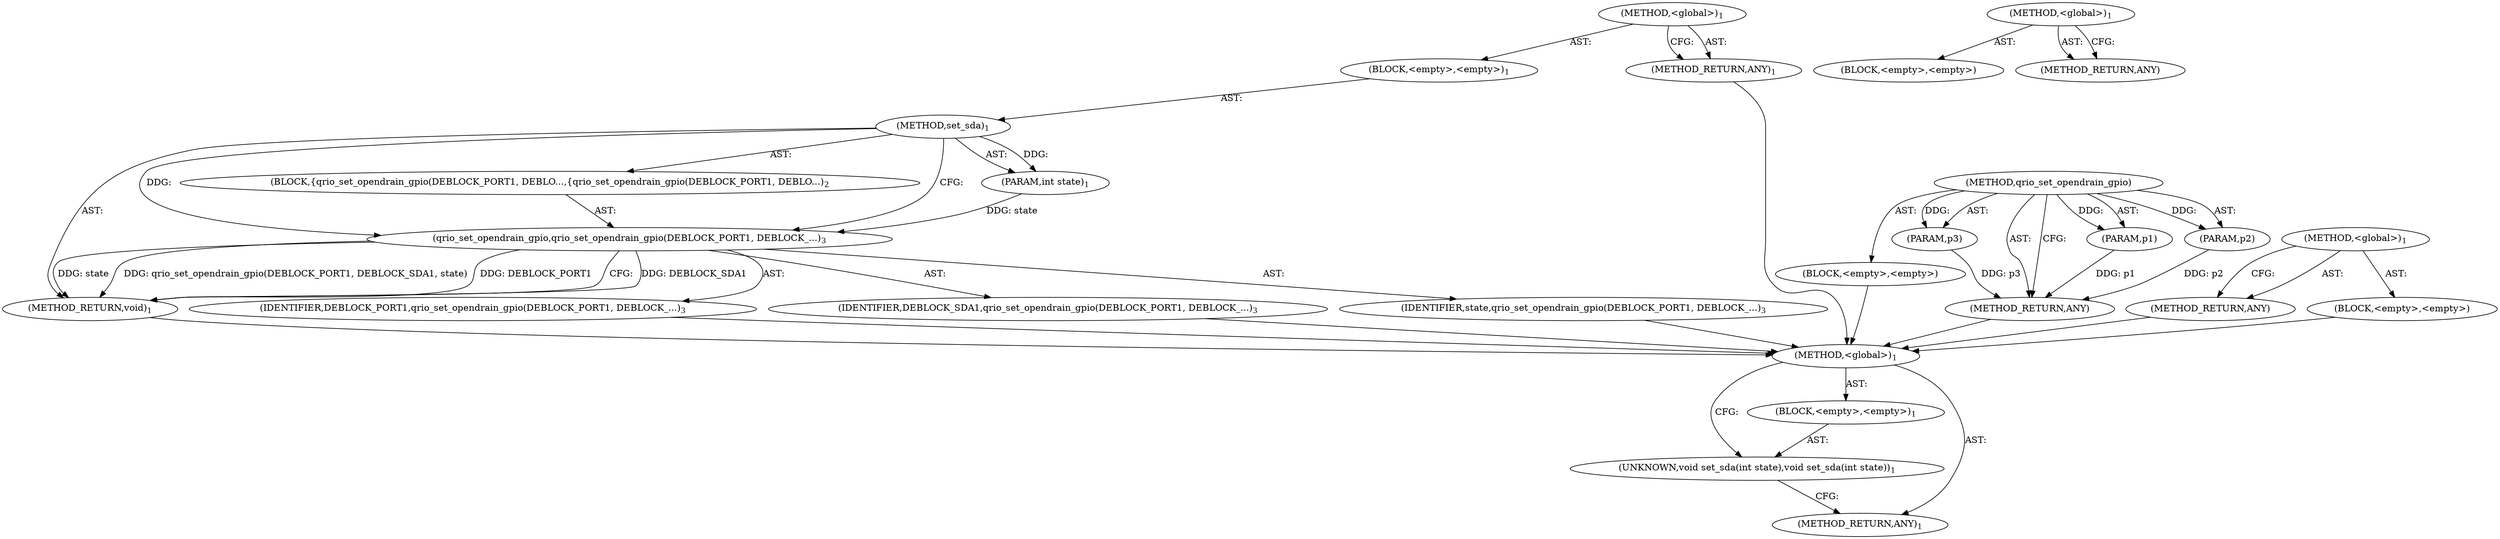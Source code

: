 digraph "&lt;global&gt;" {
vulnerable_6 [label=<(METHOD,&lt;global&gt;)<SUB>1</SUB>>];
vulnerable_7 [label=<(BLOCK,&lt;empty&gt;,&lt;empty&gt;)<SUB>1</SUB>>];
vulnerable_8 [label=<(METHOD,set_sda)<SUB>1</SUB>>];
vulnerable_9 [label=<(PARAM,int state)<SUB>1</SUB>>];
vulnerable_10 [label=<(BLOCK,{
	qrio_set_opendrain_gpio(DEBLOCK_PORT1, DEBLO...,{
	qrio_set_opendrain_gpio(DEBLOCK_PORT1, DEBLO...)<SUB>2</SUB>>];
vulnerable_11 [label=<(qrio_set_opendrain_gpio,qrio_set_opendrain_gpio(DEBLOCK_PORT1, DEBLOCK_...)<SUB>3</SUB>>];
vulnerable_12 [label=<(IDENTIFIER,DEBLOCK_PORT1,qrio_set_opendrain_gpio(DEBLOCK_PORT1, DEBLOCK_...)<SUB>3</SUB>>];
vulnerable_13 [label=<(IDENTIFIER,DEBLOCK_SDA1,qrio_set_opendrain_gpio(DEBLOCK_PORT1, DEBLOCK_...)<SUB>3</SUB>>];
vulnerable_14 [label=<(IDENTIFIER,state,qrio_set_opendrain_gpio(DEBLOCK_PORT1, DEBLOCK_...)<SUB>3</SUB>>];
vulnerable_15 [label=<(METHOD_RETURN,void)<SUB>1</SUB>>];
vulnerable_17 [label=<(METHOD_RETURN,ANY)<SUB>1</SUB>>];
vulnerable_32 [label=<(METHOD,qrio_set_opendrain_gpio)>];
vulnerable_33 [label=<(PARAM,p1)>];
vulnerable_34 [label=<(PARAM,p2)>];
vulnerable_35 [label=<(PARAM,p3)>];
vulnerable_36 [label=<(BLOCK,&lt;empty&gt;,&lt;empty&gt;)>];
vulnerable_37 [label=<(METHOD_RETURN,ANY)>];
vulnerable_26 [label=<(METHOD,&lt;global&gt;)<SUB>1</SUB>>];
vulnerable_27 [label=<(BLOCK,&lt;empty&gt;,&lt;empty&gt;)>];
vulnerable_28 [label=<(METHOD_RETURN,ANY)>];
fixed_6 [label=<(METHOD,&lt;global&gt;)<SUB>1</SUB>>];
fixed_7 [label=<(BLOCK,&lt;empty&gt;,&lt;empty&gt;)<SUB>1</SUB>>];
fixed_8 [label=<(UNKNOWN,void set_sda(int state),void set_sda(int state))<SUB>1</SUB>>];
fixed_9 [label=<(METHOD_RETURN,ANY)<SUB>1</SUB>>];
fixed_14 [label=<(METHOD,&lt;global&gt;)<SUB>1</SUB>>];
fixed_15 [label=<(BLOCK,&lt;empty&gt;,&lt;empty&gt;)>];
fixed_16 [label=<(METHOD_RETURN,ANY)>];
vulnerable_6 -> vulnerable_7  [key=0, label="AST: "];
vulnerable_6 -> vulnerable_17  [key=0, label="AST: "];
vulnerable_6 -> vulnerable_17  [key=1, label="CFG: "];
vulnerable_7 -> vulnerable_8  [key=0, label="AST: "];
vulnerable_8 -> vulnerable_9  [key=0, label="AST: "];
vulnerable_8 -> vulnerable_9  [key=1, label="DDG: "];
vulnerable_8 -> vulnerable_10  [key=0, label="AST: "];
vulnerable_8 -> vulnerable_15  [key=0, label="AST: "];
vulnerable_8 -> vulnerable_11  [key=0, label="CFG: "];
vulnerable_8 -> vulnerable_11  [key=1, label="DDG: "];
vulnerable_9 -> vulnerable_11  [key=0, label="DDG: state"];
vulnerable_10 -> vulnerable_11  [key=0, label="AST: "];
vulnerable_11 -> vulnerable_12  [key=0, label="AST: "];
vulnerable_11 -> vulnerable_13  [key=0, label="AST: "];
vulnerable_11 -> vulnerable_14  [key=0, label="AST: "];
vulnerable_11 -> vulnerable_15  [key=0, label="CFG: "];
vulnerable_11 -> vulnerable_15  [key=1, label="DDG: DEBLOCK_SDA1"];
vulnerable_11 -> vulnerable_15  [key=2, label="DDG: state"];
vulnerable_11 -> vulnerable_15  [key=3, label="DDG: qrio_set_opendrain_gpio(DEBLOCK_PORT1, DEBLOCK_SDA1, state)"];
vulnerable_11 -> vulnerable_15  [key=4, label="DDG: DEBLOCK_PORT1"];
vulnerable_12 -> fixed_6  [key=0];
vulnerable_13 -> fixed_6  [key=0];
vulnerable_14 -> fixed_6  [key=0];
vulnerable_15 -> fixed_6  [key=0];
vulnerable_17 -> fixed_6  [key=0];
vulnerable_32 -> vulnerable_33  [key=0, label="AST: "];
vulnerable_32 -> vulnerable_33  [key=1, label="DDG: "];
vulnerable_32 -> vulnerable_36  [key=0, label="AST: "];
vulnerable_32 -> vulnerable_34  [key=0, label="AST: "];
vulnerable_32 -> vulnerable_34  [key=1, label="DDG: "];
vulnerable_32 -> vulnerable_37  [key=0, label="AST: "];
vulnerable_32 -> vulnerable_37  [key=1, label="CFG: "];
vulnerable_32 -> vulnerable_35  [key=0, label="AST: "];
vulnerable_32 -> vulnerable_35  [key=1, label="DDG: "];
vulnerable_33 -> vulnerable_37  [key=0, label="DDG: p1"];
vulnerable_34 -> vulnerable_37  [key=0, label="DDG: p2"];
vulnerable_35 -> vulnerable_37  [key=0, label="DDG: p3"];
vulnerable_36 -> fixed_6  [key=0];
vulnerable_37 -> fixed_6  [key=0];
vulnerable_26 -> vulnerable_27  [key=0, label="AST: "];
vulnerable_26 -> vulnerable_28  [key=0, label="AST: "];
vulnerable_26 -> vulnerable_28  [key=1, label="CFG: "];
vulnerable_27 -> fixed_6  [key=0];
vulnerable_28 -> fixed_6  [key=0];
fixed_6 -> fixed_7  [key=0, label="AST: "];
fixed_6 -> fixed_9  [key=0, label="AST: "];
fixed_6 -> fixed_8  [key=0, label="CFG: "];
fixed_7 -> fixed_8  [key=0, label="AST: "];
fixed_8 -> fixed_9  [key=0, label="CFG: "];
fixed_14 -> fixed_15  [key=0, label="AST: "];
fixed_14 -> fixed_16  [key=0, label="AST: "];
fixed_14 -> fixed_16  [key=1, label="CFG: "];
}
